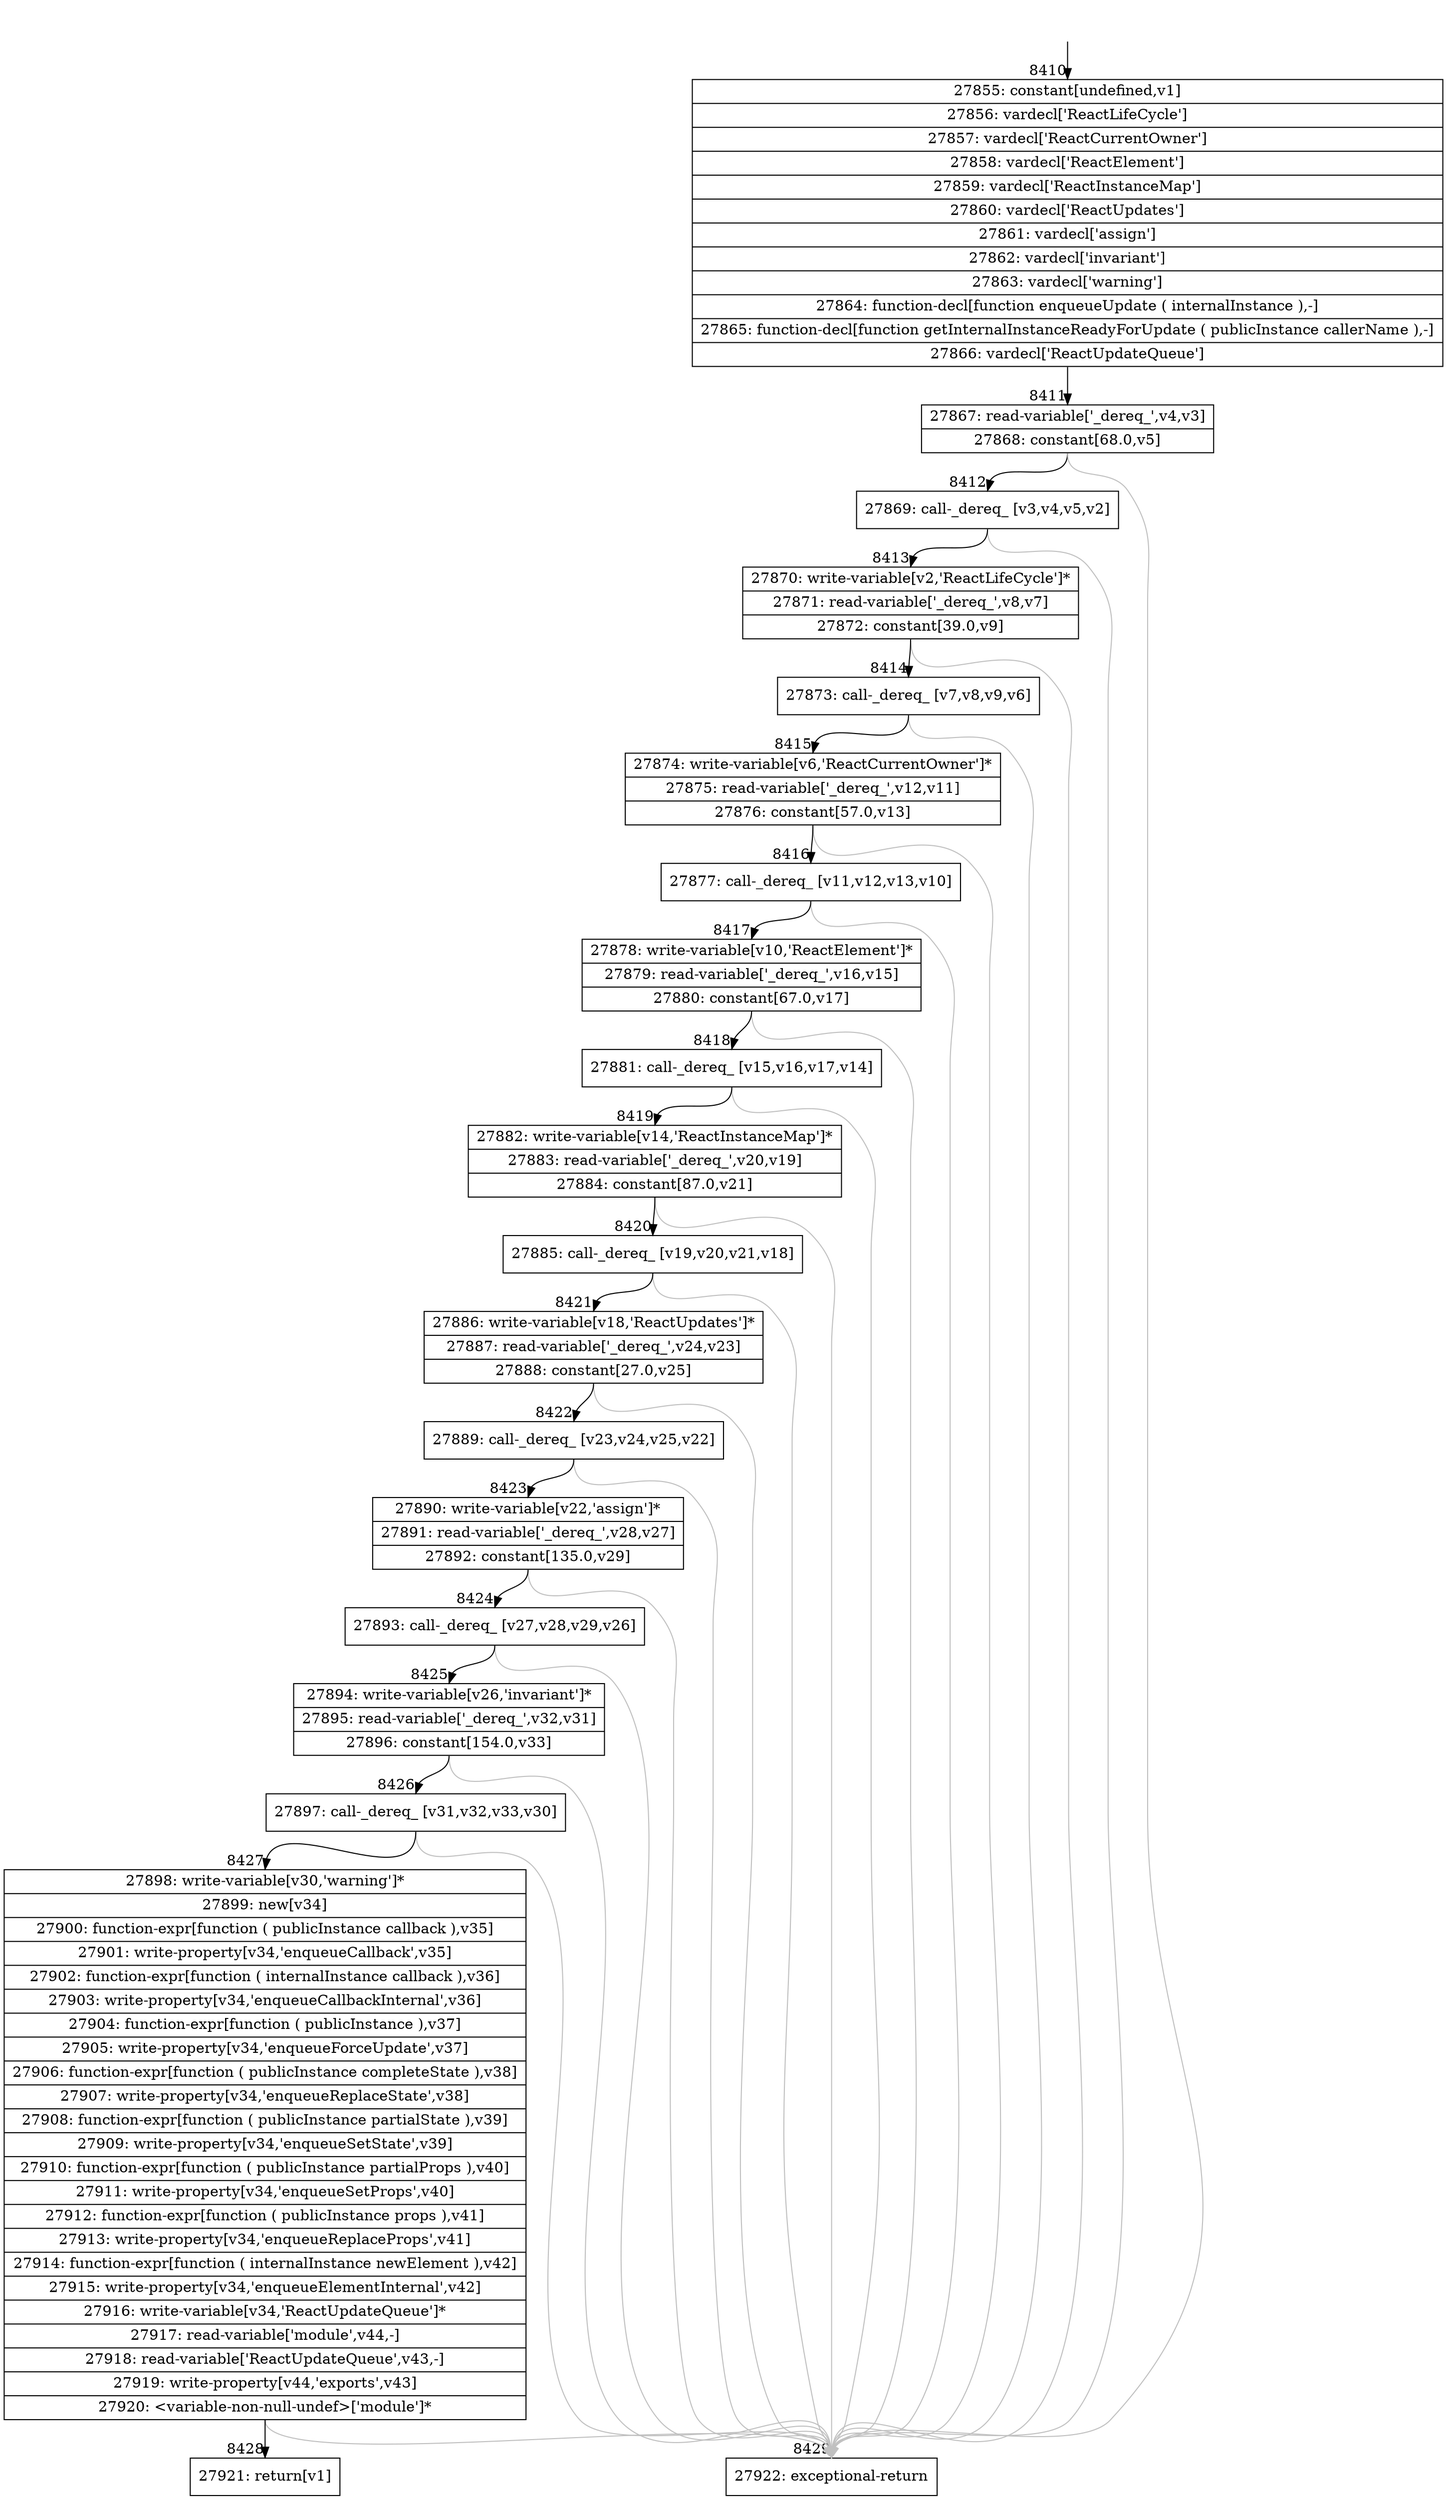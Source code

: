 digraph {
rankdir="TD"
BB_entry607[shape=none,label=""];
BB_entry607 -> BB8410 [tailport=s, headport=n, headlabel="    8410"]
BB8410 [shape=record label="{27855: constant[undefined,v1]|27856: vardecl['ReactLifeCycle']|27857: vardecl['ReactCurrentOwner']|27858: vardecl['ReactElement']|27859: vardecl['ReactInstanceMap']|27860: vardecl['ReactUpdates']|27861: vardecl['assign']|27862: vardecl['invariant']|27863: vardecl['warning']|27864: function-decl[function enqueueUpdate ( internalInstance ),-]|27865: function-decl[function getInternalInstanceReadyForUpdate ( publicInstance callerName ),-]|27866: vardecl['ReactUpdateQueue']}" ] 
BB8410 -> BB8411 [tailport=s, headport=n, headlabel="      8411"]
BB8411 [shape=record label="{27867: read-variable['_dereq_',v4,v3]|27868: constant[68.0,v5]}" ] 
BB8411 -> BB8412 [tailport=s, headport=n, headlabel="      8412"]
BB8411 -> BB8429 [tailport=s, headport=n, color=gray, headlabel="      8429"]
BB8412 [shape=record label="{27869: call-_dereq_ [v3,v4,v5,v2]}" ] 
BB8412 -> BB8413 [tailport=s, headport=n, headlabel="      8413"]
BB8412 -> BB8429 [tailport=s, headport=n, color=gray]
BB8413 [shape=record label="{27870: write-variable[v2,'ReactLifeCycle']*|27871: read-variable['_dereq_',v8,v7]|27872: constant[39.0,v9]}" ] 
BB8413 -> BB8414 [tailport=s, headport=n, headlabel="      8414"]
BB8413 -> BB8429 [tailport=s, headport=n, color=gray]
BB8414 [shape=record label="{27873: call-_dereq_ [v7,v8,v9,v6]}" ] 
BB8414 -> BB8415 [tailport=s, headport=n, headlabel="      8415"]
BB8414 -> BB8429 [tailport=s, headport=n, color=gray]
BB8415 [shape=record label="{27874: write-variable[v6,'ReactCurrentOwner']*|27875: read-variable['_dereq_',v12,v11]|27876: constant[57.0,v13]}" ] 
BB8415 -> BB8416 [tailport=s, headport=n, headlabel="      8416"]
BB8415 -> BB8429 [tailport=s, headport=n, color=gray]
BB8416 [shape=record label="{27877: call-_dereq_ [v11,v12,v13,v10]}" ] 
BB8416 -> BB8417 [tailport=s, headport=n, headlabel="      8417"]
BB8416 -> BB8429 [tailport=s, headport=n, color=gray]
BB8417 [shape=record label="{27878: write-variable[v10,'ReactElement']*|27879: read-variable['_dereq_',v16,v15]|27880: constant[67.0,v17]}" ] 
BB8417 -> BB8418 [tailport=s, headport=n, headlabel="      8418"]
BB8417 -> BB8429 [tailport=s, headport=n, color=gray]
BB8418 [shape=record label="{27881: call-_dereq_ [v15,v16,v17,v14]}" ] 
BB8418 -> BB8419 [tailport=s, headport=n, headlabel="      8419"]
BB8418 -> BB8429 [tailport=s, headport=n, color=gray]
BB8419 [shape=record label="{27882: write-variable[v14,'ReactInstanceMap']*|27883: read-variable['_dereq_',v20,v19]|27884: constant[87.0,v21]}" ] 
BB8419 -> BB8420 [tailport=s, headport=n, headlabel="      8420"]
BB8419 -> BB8429 [tailport=s, headport=n, color=gray]
BB8420 [shape=record label="{27885: call-_dereq_ [v19,v20,v21,v18]}" ] 
BB8420 -> BB8421 [tailport=s, headport=n, headlabel="      8421"]
BB8420 -> BB8429 [tailport=s, headport=n, color=gray]
BB8421 [shape=record label="{27886: write-variable[v18,'ReactUpdates']*|27887: read-variable['_dereq_',v24,v23]|27888: constant[27.0,v25]}" ] 
BB8421 -> BB8422 [tailport=s, headport=n, headlabel="      8422"]
BB8421 -> BB8429 [tailport=s, headport=n, color=gray]
BB8422 [shape=record label="{27889: call-_dereq_ [v23,v24,v25,v22]}" ] 
BB8422 -> BB8423 [tailport=s, headport=n, headlabel="      8423"]
BB8422 -> BB8429 [tailport=s, headport=n, color=gray]
BB8423 [shape=record label="{27890: write-variable[v22,'assign']*|27891: read-variable['_dereq_',v28,v27]|27892: constant[135.0,v29]}" ] 
BB8423 -> BB8424 [tailport=s, headport=n, headlabel="      8424"]
BB8423 -> BB8429 [tailport=s, headport=n, color=gray]
BB8424 [shape=record label="{27893: call-_dereq_ [v27,v28,v29,v26]}" ] 
BB8424 -> BB8425 [tailport=s, headport=n, headlabel="      8425"]
BB8424 -> BB8429 [tailport=s, headport=n, color=gray]
BB8425 [shape=record label="{27894: write-variable[v26,'invariant']*|27895: read-variable['_dereq_',v32,v31]|27896: constant[154.0,v33]}" ] 
BB8425 -> BB8426 [tailport=s, headport=n, headlabel="      8426"]
BB8425 -> BB8429 [tailport=s, headport=n, color=gray]
BB8426 [shape=record label="{27897: call-_dereq_ [v31,v32,v33,v30]}" ] 
BB8426 -> BB8427 [tailport=s, headport=n, headlabel="      8427"]
BB8426 -> BB8429 [tailport=s, headport=n, color=gray]
BB8427 [shape=record label="{27898: write-variable[v30,'warning']*|27899: new[v34]|27900: function-expr[function ( publicInstance callback ),v35]|27901: write-property[v34,'enqueueCallback',v35]|27902: function-expr[function ( internalInstance callback ),v36]|27903: write-property[v34,'enqueueCallbackInternal',v36]|27904: function-expr[function ( publicInstance ),v37]|27905: write-property[v34,'enqueueForceUpdate',v37]|27906: function-expr[function ( publicInstance completeState ),v38]|27907: write-property[v34,'enqueueReplaceState',v38]|27908: function-expr[function ( publicInstance partialState ),v39]|27909: write-property[v34,'enqueueSetState',v39]|27910: function-expr[function ( publicInstance partialProps ),v40]|27911: write-property[v34,'enqueueSetProps',v40]|27912: function-expr[function ( publicInstance props ),v41]|27913: write-property[v34,'enqueueReplaceProps',v41]|27914: function-expr[function ( internalInstance newElement ),v42]|27915: write-property[v34,'enqueueElementInternal',v42]|27916: write-variable[v34,'ReactUpdateQueue']*|27917: read-variable['module',v44,-]|27918: read-variable['ReactUpdateQueue',v43,-]|27919: write-property[v44,'exports',v43]|27920: \<variable-non-null-undef\>['module']*}" ] 
BB8427 -> BB8428 [tailport=s, headport=n, headlabel="      8428"]
BB8427 -> BB8429 [tailport=s, headport=n, color=gray]
BB8428 [shape=record label="{27921: return[v1]}" ] 
BB8429 [shape=record label="{27922: exceptional-return}" ] 
//#$~ 14766
}
